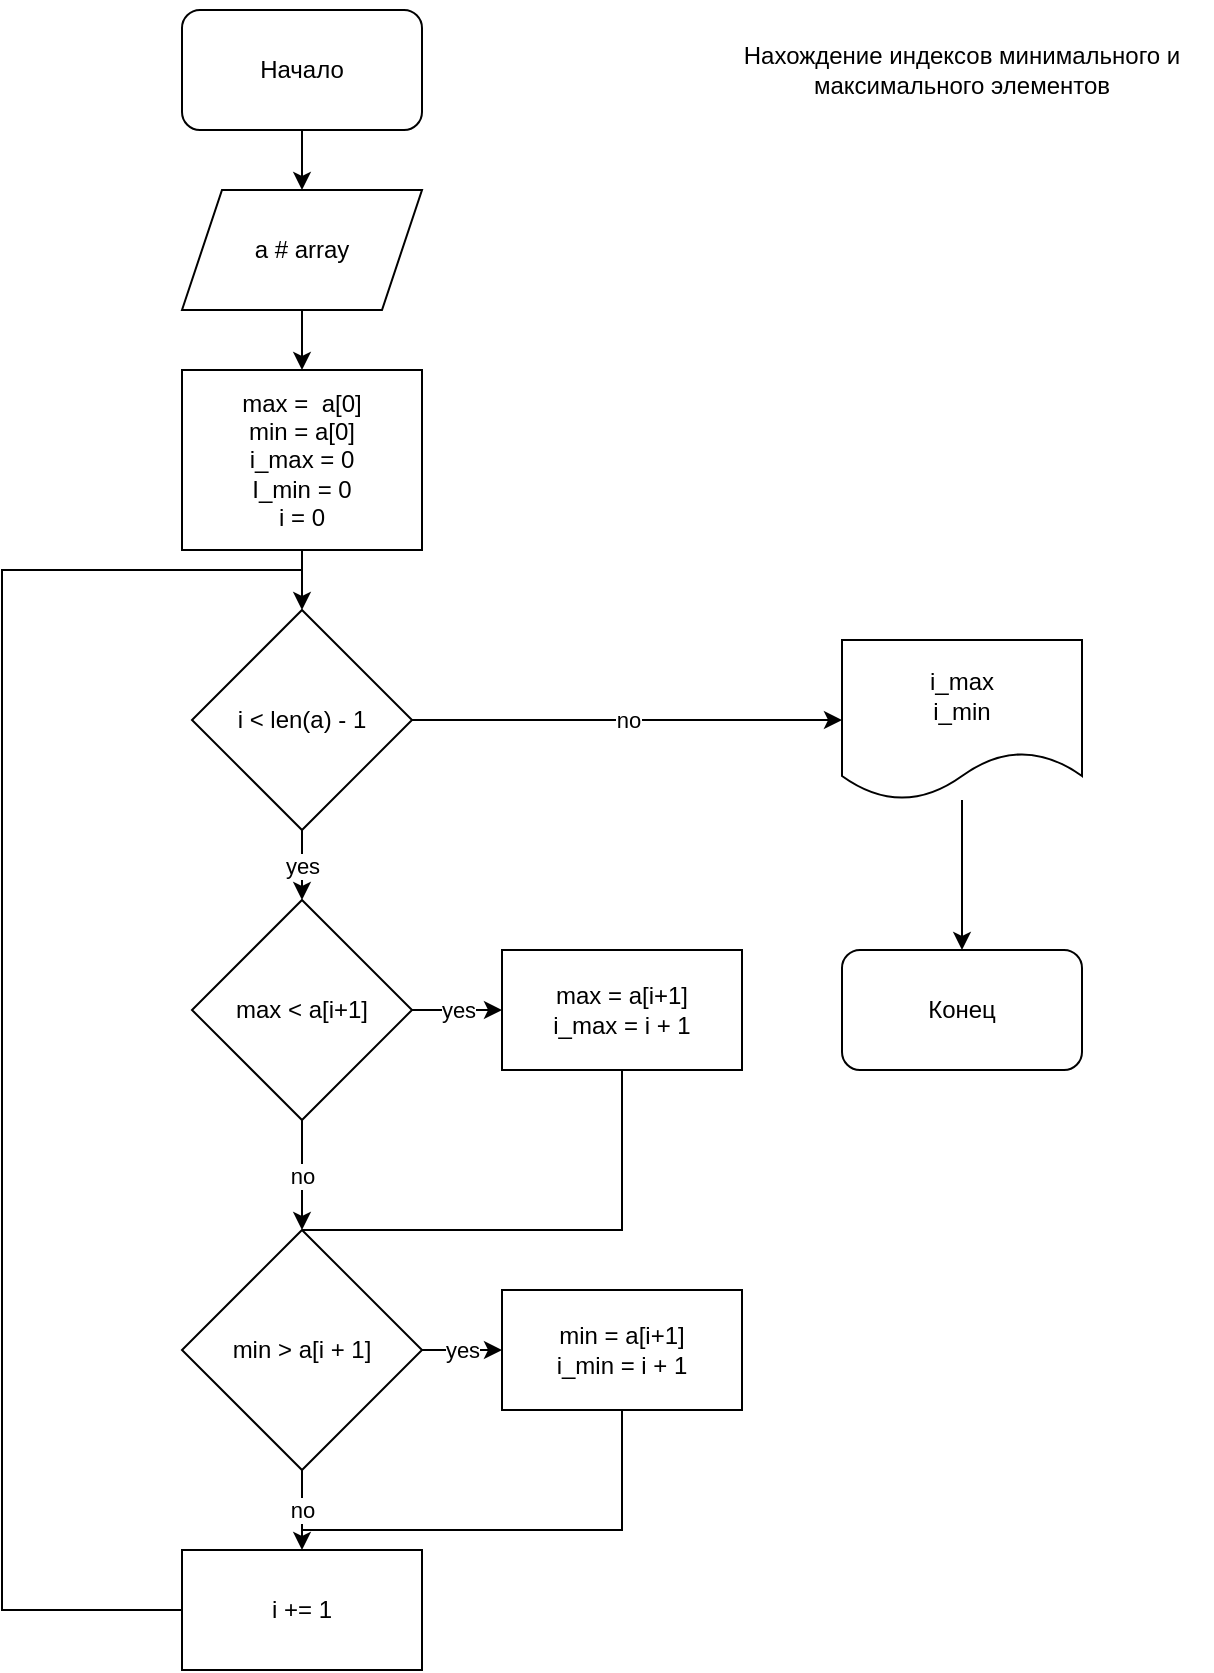 <mxfile version="22.1.2" type="device">
  <diagram id="C5RBs43oDa-KdzZeNtuy" name="Page-1">
    <mxGraphModel dx="1050" dy="723" grid="1" gridSize="10" guides="1" tooltips="1" connect="1" arrows="1" fold="1" page="1" pageScale="1" pageWidth="827" pageHeight="1169" math="0" shadow="0">
      <root>
        <mxCell id="WIyWlLk6GJQsqaUBKTNV-0" />
        <mxCell id="WIyWlLk6GJQsqaUBKTNV-1" parent="WIyWlLk6GJQsqaUBKTNV-0" />
        <mxCell id="gqVQ2hzI_WpjhjxDN26n-8" value="" style="edgeStyle=orthogonalEdgeStyle;rounded=0;orthogonalLoop=1;jettySize=auto;html=1;" parent="WIyWlLk6GJQsqaUBKTNV-1" source="gqVQ2hzI_WpjhjxDN26n-0" target="gqVQ2hzI_WpjhjxDN26n-3" edge="1">
          <mxGeometry relative="1" as="geometry" />
        </mxCell>
        <mxCell id="gqVQ2hzI_WpjhjxDN26n-0" value="Начало" style="rounded=1;whiteSpace=wrap;html=1;" parent="WIyWlLk6GJQsqaUBKTNV-1" vertex="1">
          <mxGeometry x="130" y="20" width="120" height="60" as="geometry" />
        </mxCell>
        <mxCell id="gqVQ2hzI_WpjhjxDN26n-9" value="" style="edgeStyle=orthogonalEdgeStyle;rounded=0;orthogonalLoop=1;jettySize=auto;html=1;" parent="WIyWlLk6GJQsqaUBKTNV-1" source="gqVQ2hzI_WpjhjxDN26n-3" target="gqVQ2hzI_WpjhjxDN26n-4" edge="1">
          <mxGeometry relative="1" as="geometry" />
        </mxCell>
        <mxCell id="gqVQ2hzI_WpjhjxDN26n-3" value="a # array" style="shape=parallelogram;perimeter=parallelogramPerimeter;whiteSpace=wrap;html=1;fixedSize=1;" parent="WIyWlLk6GJQsqaUBKTNV-1" vertex="1">
          <mxGeometry x="130" y="110" width="120" height="60" as="geometry" />
        </mxCell>
        <mxCell id="gqVQ2hzI_WpjhjxDN26n-10" value="" style="edgeStyle=orthogonalEdgeStyle;rounded=0;orthogonalLoop=1;jettySize=auto;html=1;" parent="WIyWlLk6GJQsqaUBKTNV-1" source="gqVQ2hzI_WpjhjxDN26n-4" target="gqVQ2hzI_WpjhjxDN26n-5" edge="1">
          <mxGeometry relative="1" as="geometry" />
        </mxCell>
        <mxCell id="gqVQ2hzI_WpjhjxDN26n-4" value="max =&amp;nbsp; a[0]&lt;br&gt;min = a[0]&lt;br&gt;i_max = 0&lt;br&gt;I_min = 0&lt;br&gt;i = 0" style="rounded=0;whiteSpace=wrap;html=1;" parent="WIyWlLk6GJQsqaUBKTNV-1" vertex="1">
          <mxGeometry x="130" y="200" width="120" height="90" as="geometry" />
        </mxCell>
        <mxCell id="gqVQ2hzI_WpjhjxDN26n-11" value="yes" style="edgeStyle=orthogonalEdgeStyle;rounded=0;orthogonalLoop=1;jettySize=auto;html=1;" parent="WIyWlLk6GJQsqaUBKTNV-1" source="gqVQ2hzI_WpjhjxDN26n-5" target="gqVQ2hzI_WpjhjxDN26n-6" edge="1">
          <mxGeometry relative="1" as="geometry">
            <Array as="points">
              <mxPoint x="190" y="445" />
              <mxPoint x="190" y="445" />
            </Array>
          </mxGeometry>
        </mxCell>
        <mxCell id="gqVQ2hzI_WpjhjxDN26n-26" value="no" style="edgeStyle=orthogonalEdgeStyle;rounded=0;orthogonalLoop=1;jettySize=auto;html=1;" parent="WIyWlLk6GJQsqaUBKTNV-1" source="gqVQ2hzI_WpjhjxDN26n-5" target="gqVQ2hzI_WpjhjxDN26n-25" edge="1">
          <mxGeometry relative="1" as="geometry" />
        </mxCell>
        <mxCell id="gqVQ2hzI_WpjhjxDN26n-5" value="i &amp;lt; len(a) - 1" style="rhombus;whiteSpace=wrap;html=1;" parent="WIyWlLk6GJQsqaUBKTNV-1" vertex="1">
          <mxGeometry x="135" y="320" width="110" height="110" as="geometry" />
        </mxCell>
        <mxCell id="gqVQ2hzI_WpjhjxDN26n-13" value="yes" style="edgeStyle=orthogonalEdgeStyle;rounded=0;orthogonalLoop=1;jettySize=auto;html=1;" parent="WIyWlLk6GJQsqaUBKTNV-1" source="gqVQ2hzI_WpjhjxDN26n-6" target="gqVQ2hzI_WpjhjxDN26n-12" edge="1">
          <mxGeometry relative="1" as="geometry" />
        </mxCell>
        <mxCell id="gqVQ2hzI_WpjhjxDN26n-17" value="no" style="edgeStyle=orthogonalEdgeStyle;rounded=0;orthogonalLoop=1;jettySize=auto;html=1;" parent="WIyWlLk6GJQsqaUBKTNV-1" source="gqVQ2hzI_WpjhjxDN26n-6" target="gqVQ2hzI_WpjhjxDN26n-7" edge="1">
          <mxGeometry relative="1" as="geometry">
            <Array as="points">
              <mxPoint x="190" y="590" />
              <mxPoint x="190" y="590" />
            </Array>
          </mxGeometry>
        </mxCell>
        <mxCell id="gqVQ2hzI_WpjhjxDN26n-6" value="max &amp;lt; a[i+1]" style="rhombus;whiteSpace=wrap;html=1;" parent="WIyWlLk6GJQsqaUBKTNV-1" vertex="1">
          <mxGeometry x="135" y="465" width="110" height="110" as="geometry" />
        </mxCell>
        <mxCell id="gqVQ2hzI_WpjhjxDN26n-18" value="yes" style="edgeStyle=orthogonalEdgeStyle;rounded=0;orthogonalLoop=1;jettySize=auto;html=1;" parent="WIyWlLk6GJQsqaUBKTNV-1" source="gqVQ2hzI_WpjhjxDN26n-7" target="gqVQ2hzI_WpjhjxDN26n-14" edge="1">
          <mxGeometry relative="1" as="geometry">
            <Array as="points">
              <mxPoint x="260" y="690" />
              <mxPoint x="260" y="690" />
            </Array>
          </mxGeometry>
        </mxCell>
        <mxCell id="gqVQ2hzI_WpjhjxDN26n-19" value="no" style="edgeStyle=orthogonalEdgeStyle;rounded=0;orthogonalLoop=1;jettySize=auto;html=1;" parent="WIyWlLk6GJQsqaUBKTNV-1" source="gqVQ2hzI_WpjhjxDN26n-7" target="gqVQ2hzI_WpjhjxDN26n-16" edge="1">
          <mxGeometry relative="1" as="geometry">
            <Array as="points">
              <mxPoint x="190" y="770" />
              <mxPoint x="190" y="770" />
            </Array>
          </mxGeometry>
        </mxCell>
        <mxCell id="gqVQ2hzI_WpjhjxDN26n-7" value="min &amp;gt; a[i + 1]" style="rhombus;whiteSpace=wrap;html=1;" parent="WIyWlLk6GJQsqaUBKTNV-1" vertex="1">
          <mxGeometry x="130" y="630" width="120" height="120" as="geometry" />
        </mxCell>
        <mxCell id="gqVQ2hzI_WpjhjxDN26n-12" value="max = a[i+1]&lt;br&gt;i_max = i + 1" style="rounded=0;whiteSpace=wrap;html=1;" parent="WIyWlLk6GJQsqaUBKTNV-1" vertex="1">
          <mxGeometry x="290" y="490" width="120" height="60" as="geometry" />
        </mxCell>
        <mxCell id="gqVQ2hzI_WpjhjxDN26n-14" value="min = a[i+1]&lt;br&gt;i_min = i + 1" style="rounded=0;whiteSpace=wrap;html=1;" parent="WIyWlLk6GJQsqaUBKTNV-1" vertex="1">
          <mxGeometry x="290" y="660" width="120" height="60" as="geometry" />
        </mxCell>
        <mxCell id="gqVQ2hzI_WpjhjxDN26n-16" value="i += 1" style="rounded=0;whiteSpace=wrap;html=1;" parent="WIyWlLk6GJQsqaUBKTNV-1" vertex="1">
          <mxGeometry x="130" y="790" width="120" height="60" as="geometry" />
        </mxCell>
        <mxCell id="gqVQ2hzI_WpjhjxDN26n-22" value="" style="endArrow=none;html=1;rounded=0;entryX=0.5;entryY=1;entryDx=0;entryDy=0;" parent="WIyWlLk6GJQsqaUBKTNV-1" target="gqVQ2hzI_WpjhjxDN26n-12" edge="1">
          <mxGeometry width="50" height="50" relative="1" as="geometry">
            <mxPoint x="190" y="630" as="sourcePoint" />
            <mxPoint x="240" y="630" as="targetPoint" />
            <Array as="points">
              <mxPoint x="350" y="630" />
            </Array>
          </mxGeometry>
        </mxCell>
        <mxCell id="gqVQ2hzI_WpjhjxDN26n-23" value="" style="endArrow=none;html=1;rounded=0;entryX=0.5;entryY=1;entryDx=0;entryDy=0;" parent="WIyWlLk6GJQsqaUBKTNV-1" target="gqVQ2hzI_WpjhjxDN26n-14" edge="1">
          <mxGeometry width="50" height="50" relative="1" as="geometry">
            <mxPoint x="190" y="780" as="sourcePoint" />
            <mxPoint x="350" y="760" as="targetPoint" />
            <Array as="points">
              <mxPoint x="350" y="780" />
            </Array>
          </mxGeometry>
        </mxCell>
        <mxCell id="gqVQ2hzI_WpjhjxDN26n-24" value="" style="endArrow=none;html=1;rounded=0;entryX=0;entryY=0.5;entryDx=0;entryDy=0;" parent="WIyWlLk6GJQsqaUBKTNV-1" target="gqVQ2hzI_WpjhjxDN26n-16" edge="1">
          <mxGeometry width="50" height="50" relative="1" as="geometry">
            <mxPoint x="190" y="300" as="sourcePoint" />
            <mxPoint x="240" y="550" as="targetPoint" />
            <Array as="points">
              <mxPoint x="40" y="300" />
              <mxPoint x="40" y="820" />
            </Array>
          </mxGeometry>
        </mxCell>
        <mxCell id="gqVQ2hzI_WpjhjxDN26n-28" value="" style="edgeStyle=orthogonalEdgeStyle;rounded=0;orthogonalLoop=1;jettySize=auto;html=1;" parent="WIyWlLk6GJQsqaUBKTNV-1" source="gqVQ2hzI_WpjhjxDN26n-25" target="gqVQ2hzI_WpjhjxDN26n-27" edge="1">
          <mxGeometry relative="1" as="geometry" />
        </mxCell>
        <mxCell id="gqVQ2hzI_WpjhjxDN26n-25" value="i_max&lt;br&gt;i_min" style="shape=document;whiteSpace=wrap;html=1;boundedLbl=1;" parent="WIyWlLk6GJQsqaUBKTNV-1" vertex="1">
          <mxGeometry x="460" y="335" width="120" height="80" as="geometry" />
        </mxCell>
        <mxCell id="gqVQ2hzI_WpjhjxDN26n-27" value="Конец" style="rounded=1;whiteSpace=wrap;html=1;" parent="WIyWlLk6GJQsqaUBKTNV-1" vertex="1">
          <mxGeometry x="460" y="490" width="120" height="60" as="geometry" />
        </mxCell>
        <mxCell id="gqVQ2hzI_WpjhjxDN26n-29" value="Нахождение индексов минимального и максимального элементов" style="text;html=1;strokeColor=none;fillColor=none;align=center;verticalAlign=middle;whiteSpace=wrap;rounded=0;" parent="WIyWlLk6GJQsqaUBKTNV-1" vertex="1">
          <mxGeometry x="395" y="15" width="250" height="70" as="geometry" />
        </mxCell>
      </root>
    </mxGraphModel>
  </diagram>
</mxfile>
